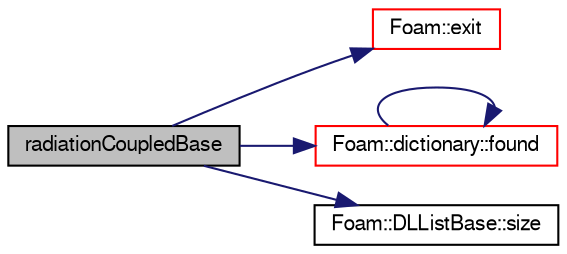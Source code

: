 digraph "radiationCoupledBase"
{
  bgcolor="transparent";
  edge [fontname="FreeSans",fontsize="10",labelfontname="FreeSans",labelfontsize="10"];
  node [fontname="FreeSans",fontsize="10",shape=record];
  rankdir="LR";
  Node7 [label="radiationCoupledBase",height=0.2,width=0.4,color="black", fillcolor="grey75", style="filled", fontcolor="black"];
  Node7 -> Node8 [color="midnightblue",fontsize="10",style="solid",fontname="FreeSans"];
  Node8 [label="Foam::exit",height=0.2,width=0.4,color="red",URL="$a21124.html#a06ca7250d8e89caf05243ec094843642"];
  Node7 -> Node55 [color="midnightblue",fontsize="10",style="solid",fontname="FreeSans"];
  Node55 [label="Foam::dictionary::found",height=0.2,width=0.4,color="red",URL="$a26014.html#adcd3d5d43253006ef145e56b43025d28",tooltip="Search dictionary for given keyword. "];
  Node55 -> Node55 [color="midnightblue",fontsize="10",style="solid",fontname="FreeSans"];
  Node7 -> Node57 [color="midnightblue",fontsize="10",style="solid",fontname="FreeSans"];
  Node57 [label="Foam::DLListBase::size",height=0.2,width=0.4,color="black",URL="$a25806.html#a47b3bf30da1eb3ab8076b5fbe00e0494",tooltip="Return number of elements in list. "];
}
